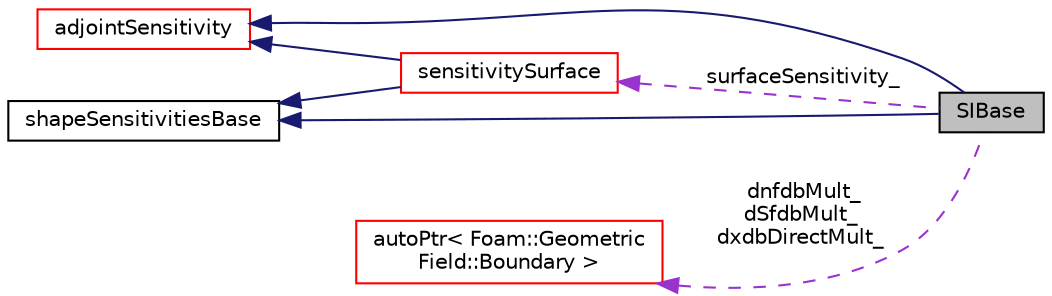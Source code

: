 digraph "SIBase"
{
  bgcolor="transparent";
  edge [fontname="Helvetica",fontsize="10",labelfontname="Helvetica",labelfontsize="10"];
  node [fontname="Helvetica",fontsize="10",shape=record];
  rankdir="LR";
  Node1 [label="SIBase",height=0.2,width=0.4,color="black", fillcolor="grey75", style="filled" fontcolor="black"];
  Node2 -> Node1 [dir="back",color="midnightblue",fontsize="10",style="solid",fontname="Helvetica"];
  Node2 [label="adjointSensitivity",height=0.2,width=0.4,color="red",URL="$classFoam_1_1incompressible_1_1adjointSensitivity.html",tooltip="Abstract base class for adjoint-based sensitivities in incompressible flows. "];
  Node3 -> Node1 [dir="back",color="midnightblue",fontsize="10",style="solid",fontname="Helvetica"];
  Node3 [label="shapeSensitivitiesBase",height=0.2,width=0.4,color="black",URL="$classFoam_1_1incompressible_1_1shapeSensitivitiesBase.html",tooltip="Base class supporting shape sensitivity derivatives. "];
  Node4 -> Node1 [dir="back",color="darkorchid3",fontsize="10",style="dashed",label=" dnfdbMult_\ndSfdbMult_\ndxdbDirectMult_" ,fontname="Helvetica"];
  Node4 [label="autoPtr\< Foam::Geometric\lField::Boundary \>",height=0.2,width=0.4,color="red",URL="$classFoam_1_1autoPtr.html"];
  Node5 -> Node1 [dir="back",color="darkorchid3",fontsize="10",style="dashed",label=" surfaceSensitivity_" ,fontname="Helvetica"];
  Node5 [label="sensitivitySurface",height=0.2,width=0.4,color="red",URL="$classFoam_1_1incompressible_1_1sensitivitySurface.html",tooltip="Calculation of adjoint based sensitivities at wall faces. "];
  Node2 -> Node5 [dir="back",color="midnightblue",fontsize="10",style="solid",fontname="Helvetica"];
  Node3 -> Node5 [dir="back",color="midnightblue",fontsize="10",style="solid",fontname="Helvetica"];
}
